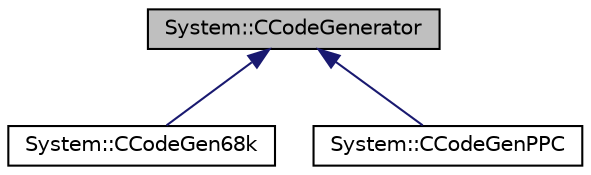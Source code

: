 digraph G
{
  edge [fontname="Helvetica",fontsize="10",labelfontname="Helvetica",labelfontsize="10"];
  node [fontname="Helvetica",fontsize="10",shape=record];
  Node1 [label="System::CCodeGenerator",height=0.2,width=0.4,color="black", fillcolor="grey75", style="filled" fontcolor="black"];
  Node1 -> Node2 [dir="back",color="midnightblue",fontsize="10",style="solid",fontname="Helvetica"];
  Node2 [label="System::CCodeGen68k",height=0.2,width=0.4,color="black", fillcolor="white", style="filled",URL="$class_system_1_1_c_code_gen68k.html"];
  Node1 -> Node3 [dir="back",color="midnightblue",fontsize="10",style="solid",fontname="Helvetica"];
  Node3 [label="System::CCodeGenPPC",height=0.2,width=0.4,color="black", fillcolor="white", style="filled",URL="$class_system_1_1_c_code_gen_p_p_c.html"];
}
